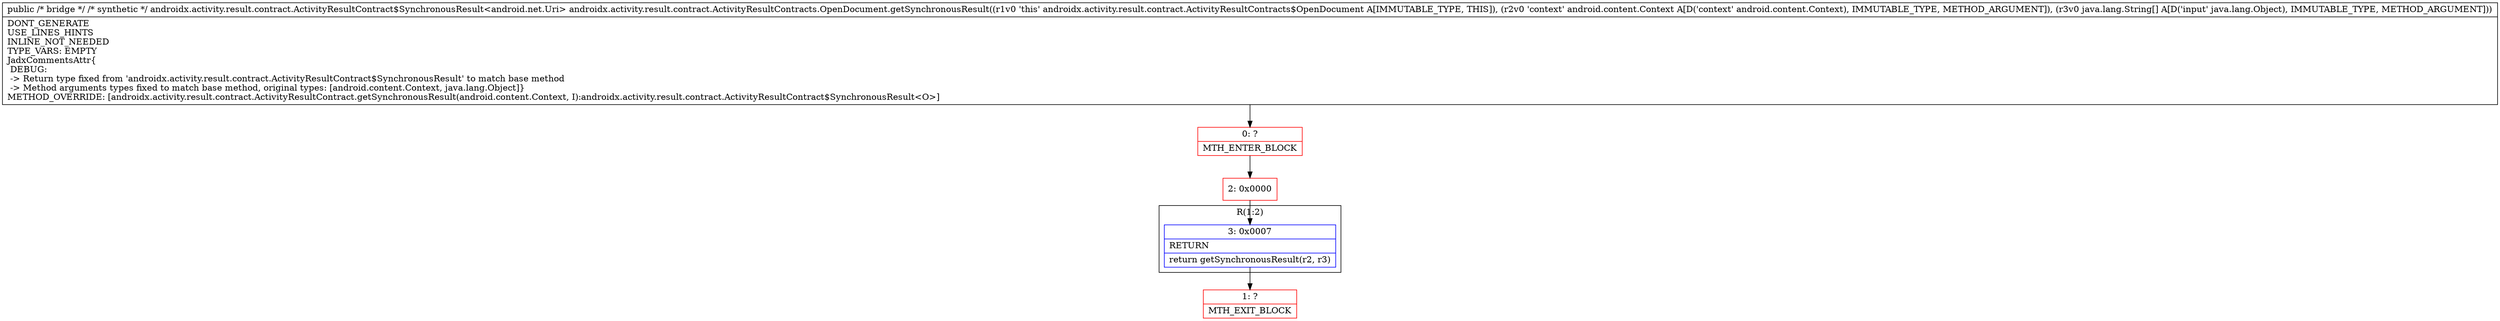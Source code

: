 digraph "CFG forandroidx.activity.result.contract.ActivityResultContracts.OpenDocument.getSynchronousResult(Landroid\/content\/Context;Ljava\/lang\/Object;)Landroidx\/activity\/result\/contract\/ActivityResultContract$SynchronousResult;" {
subgraph cluster_Region_1344950629 {
label = "R(1:2)";
node [shape=record,color=blue];
Node_3 [shape=record,label="{3\:\ 0x0007|RETURN\l|return getSynchronousResult(r2, r3)\l}"];
}
Node_0 [shape=record,color=red,label="{0\:\ ?|MTH_ENTER_BLOCK\l}"];
Node_2 [shape=record,color=red,label="{2\:\ 0x0000}"];
Node_1 [shape=record,color=red,label="{1\:\ ?|MTH_EXIT_BLOCK\l}"];
MethodNode[shape=record,label="{public \/* bridge *\/ \/* synthetic *\/ androidx.activity.result.contract.ActivityResultContract$SynchronousResult\<android.net.Uri\> androidx.activity.result.contract.ActivityResultContracts.OpenDocument.getSynchronousResult((r1v0 'this' androidx.activity.result.contract.ActivityResultContracts$OpenDocument A[IMMUTABLE_TYPE, THIS]), (r2v0 'context' android.content.Context A[D('context' android.content.Context), IMMUTABLE_TYPE, METHOD_ARGUMENT]), (r3v0 java.lang.String[] A[D('input' java.lang.Object), IMMUTABLE_TYPE, METHOD_ARGUMENT]))  | DONT_GENERATE\lUSE_LINES_HINTS\lINLINE_NOT_NEEDED\lTYPE_VARS: EMPTY\lJadxCommentsAttr\{\l DEBUG: \l \-\> Return type fixed from 'androidx.activity.result.contract.ActivityResultContract$SynchronousResult' to match base method\l \-\> Method arguments types fixed to match base method, original types: [android.content.Context, java.lang.Object]\}\lMETHOD_OVERRIDE: [androidx.activity.result.contract.ActivityResultContract.getSynchronousResult(android.content.Context, I):androidx.activity.result.contract.ActivityResultContract$SynchronousResult\<O\>]\l}"];
MethodNode -> Node_0;Node_3 -> Node_1;
Node_0 -> Node_2;
Node_2 -> Node_3;
}

